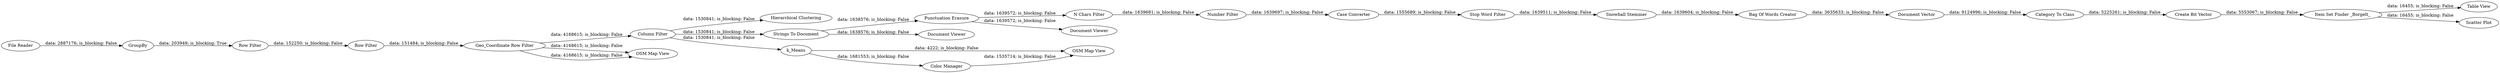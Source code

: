 digraph {
	"1406295852057208067_8" [label="Geo_Coordinate Row Filter"]
	"1406295852057208067_19" [label="N Chars Filter"]
	"1406295852057208067_2" [label=GroupBy]
	"1406295852057208067_32" [label="Table View"]
	"1406295852057208067_11" [label="Column Filter"]
	"1406295852057208067_18" [label="Punctuation Erasure"]
	"1406295852057208067_25" [label="Stop Word Filter"]
	"1406295852057208067_26" [label="Snowball Stemmer"]
	"1406295852057208067_5" [label="Row Filter"]
	"1406295852057208067_14" [label="OSM Map View"]
	"1406295852057208067_16" [label="Hierarchical Clustering"]
	"1406295852057208067_1" [label="File Reader"]
	"1406295852057208067_15" [label="Row Filter"]
	"1406295852057208067_23" [label="Document Viewer"]
	"1406295852057208067_31" [label="Item Set Finder _Borgelt_"]
	"1406295852057208067_21" [label="Case Converter"]
	"1406295852057208067_27" [label="Bag Of Words Creator"]
	"1406295852057208067_33" [label="Scatter Plot"]
	"1406295852057208067_24" [label="Document Viewer"]
	"1406295852057208067_28" [label="Document Vector"]
	"1406295852057208067_10" [label="OSM Map View"]
	"1406295852057208067_29" [label="Category To Class"]
	"1406295852057208067_17" [label="Strings To Document"]
	"1406295852057208067_12" [label=k_Means]
	"1406295852057208067_30" [label="Create Bit Vector"]
	"1406295852057208067_20" [label="Number Filter"]
	"1406295852057208067_13" [label="Color Manager"]
	"1406295852057208067_11" -> "1406295852057208067_16" [label="data: 1530841; is_blocking: False"]
	"1406295852057208067_15" -> "1406295852057208067_8" [label="data: 151484; is_blocking: False"]
	"1406295852057208067_30" -> "1406295852057208067_31" [label="data: 5553067; is_blocking: False"]
	"1406295852057208067_21" -> "1406295852057208067_25" [label="data: 1555689; is_blocking: False"]
	"1406295852057208067_28" -> "1406295852057208067_29" [label="data: 9124996; is_blocking: False"]
	"1406295852057208067_29" -> "1406295852057208067_30" [label="data: 5225261; is_blocking: False"]
	"1406295852057208067_12" -> "1406295852057208067_13" [label="data: 1681553; is_blocking: False"]
	"1406295852057208067_8" -> "1406295852057208067_11" [label="data: 4168615; is_blocking: False"]
	"1406295852057208067_20" -> "1406295852057208067_21" [label="data: 1639697; is_blocking: False"]
	"1406295852057208067_17" -> "1406295852057208067_23" [label="data: 1638576; is_blocking: False"]
	"1406295852057208067_2" -> "1406295852057208067_5" [label="data: 203949; is_blocking: True"]
	"1406295852057208067_1" -> "1406295852057208067_2" [label="data: 2887176; is_blocking: False"]
	"1406295852057208067_5" -> "1406295852057208067_15" [label="data: 152250; is_blocking: False"]
	"1406295852057208067_18" -> "1406295852057208067_19" [label="data: 1639572; is_blocking: False"]
	"1406295852057208067_8" -> "1406295852057208067_10" [label="data: 4168615; is_blocking: False"]
	"1406295852057208067_17" -> "1406295852057208067_18" [label="data: 1638576; is_blocking: False"]
	"1406295852057208067_26" -> "1406295852057208067_27" [label="data: 1639604; is_blocking: False"]
	"1406295852057208067_25" -> "1406295852057208067_26" [label="data: 1639511; is_blocking: False"]
	"1406295852057208067_11" -> "1406295852057208067_12" [label="data: 1530841; is_blocking: False"]
	"1406295852057208067_8" -> "1406295852057208067_10" [label="data: 4168615; is_blocking: False"]
	"1406295852057208067_11" -> "1406295852057208067_17" [label="data: 1530841; is_blocking: False"]
	"1406295852057208067_13" -> "1406295852057208067_14" [label="data: 1535714; is_blocking: False"]
	"1406295852057208067_12" -> "1406295852057208067_14" [label="data: 4222; is_blocking: False"]
	"1406295852057208067_31" -> "1406295852057208067_33" [label="data: 16455; is_blocking: False"]
	"1406295852057208067_31" -> "1406295852057208067_32" [label="data: 16455; is_blocking: False"]
	"1406295852057208067_18" -> "1406295852057208067_24" [label="data: 1639572; is_blocking: False"]
	"1406295852057208067_19" -> "1406295852057208067_20" [label="data: 1639681; is_blocking: False"]
	"1406295852057208067_27" -> "1406295852057208067_28" [label="data: 3635633; is_blocking: False"]
	rankdir=LR
}

